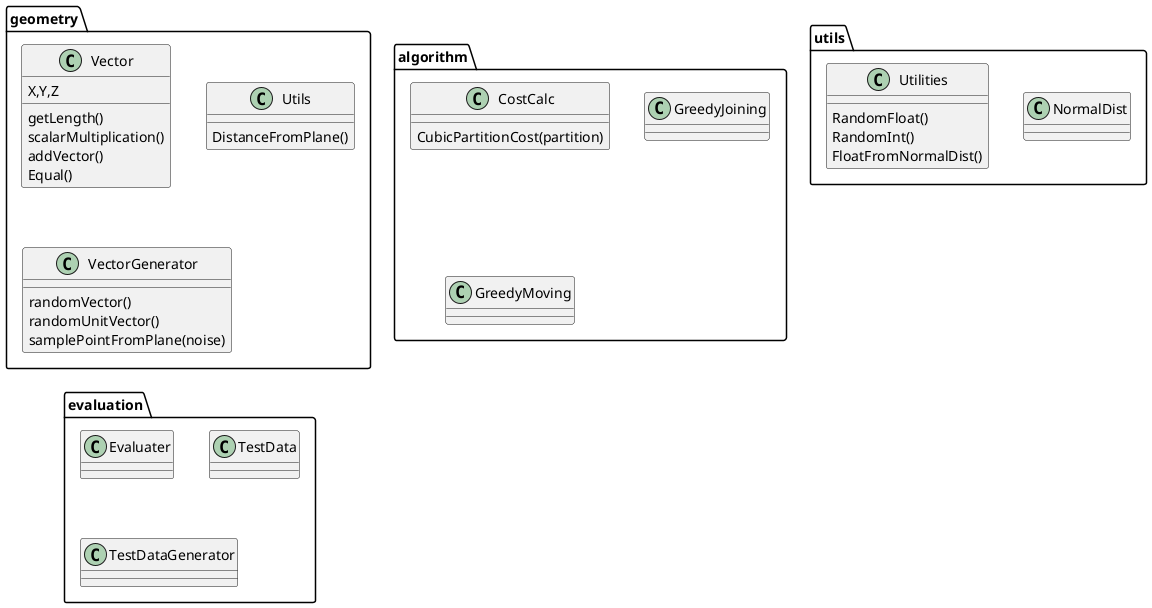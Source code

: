 @startuml ScienceProject
package geometry {
  Class Vector {
    X,Y,Z
    getLength()
    scalarMultiplication()
    addVector()
    Equal()
  }

  Class Utils {
    DistanceFromPlane()
  }

  Class VectorGenerator {
    randomVector()
    randomUnitVector()
    samplePointFromPlane(noise)
  }
}

package algorithm {
  Class CostCalc {
    CubicPartitionCost(partition)
  }

  Class GreedyJoining {

  }

  Class GreedyMoving {

  }
}

package evaluation {
  Class Evaluater {

  }

  Class TestData {

  }

  Class TestDataGenerator {

  }
}

package utils {
  Class NormalDist {
  }

  Class Utilities {
    RandomFloat()
    RandomInt()
    FloatFromNormalDist()
  }
}
@enduml